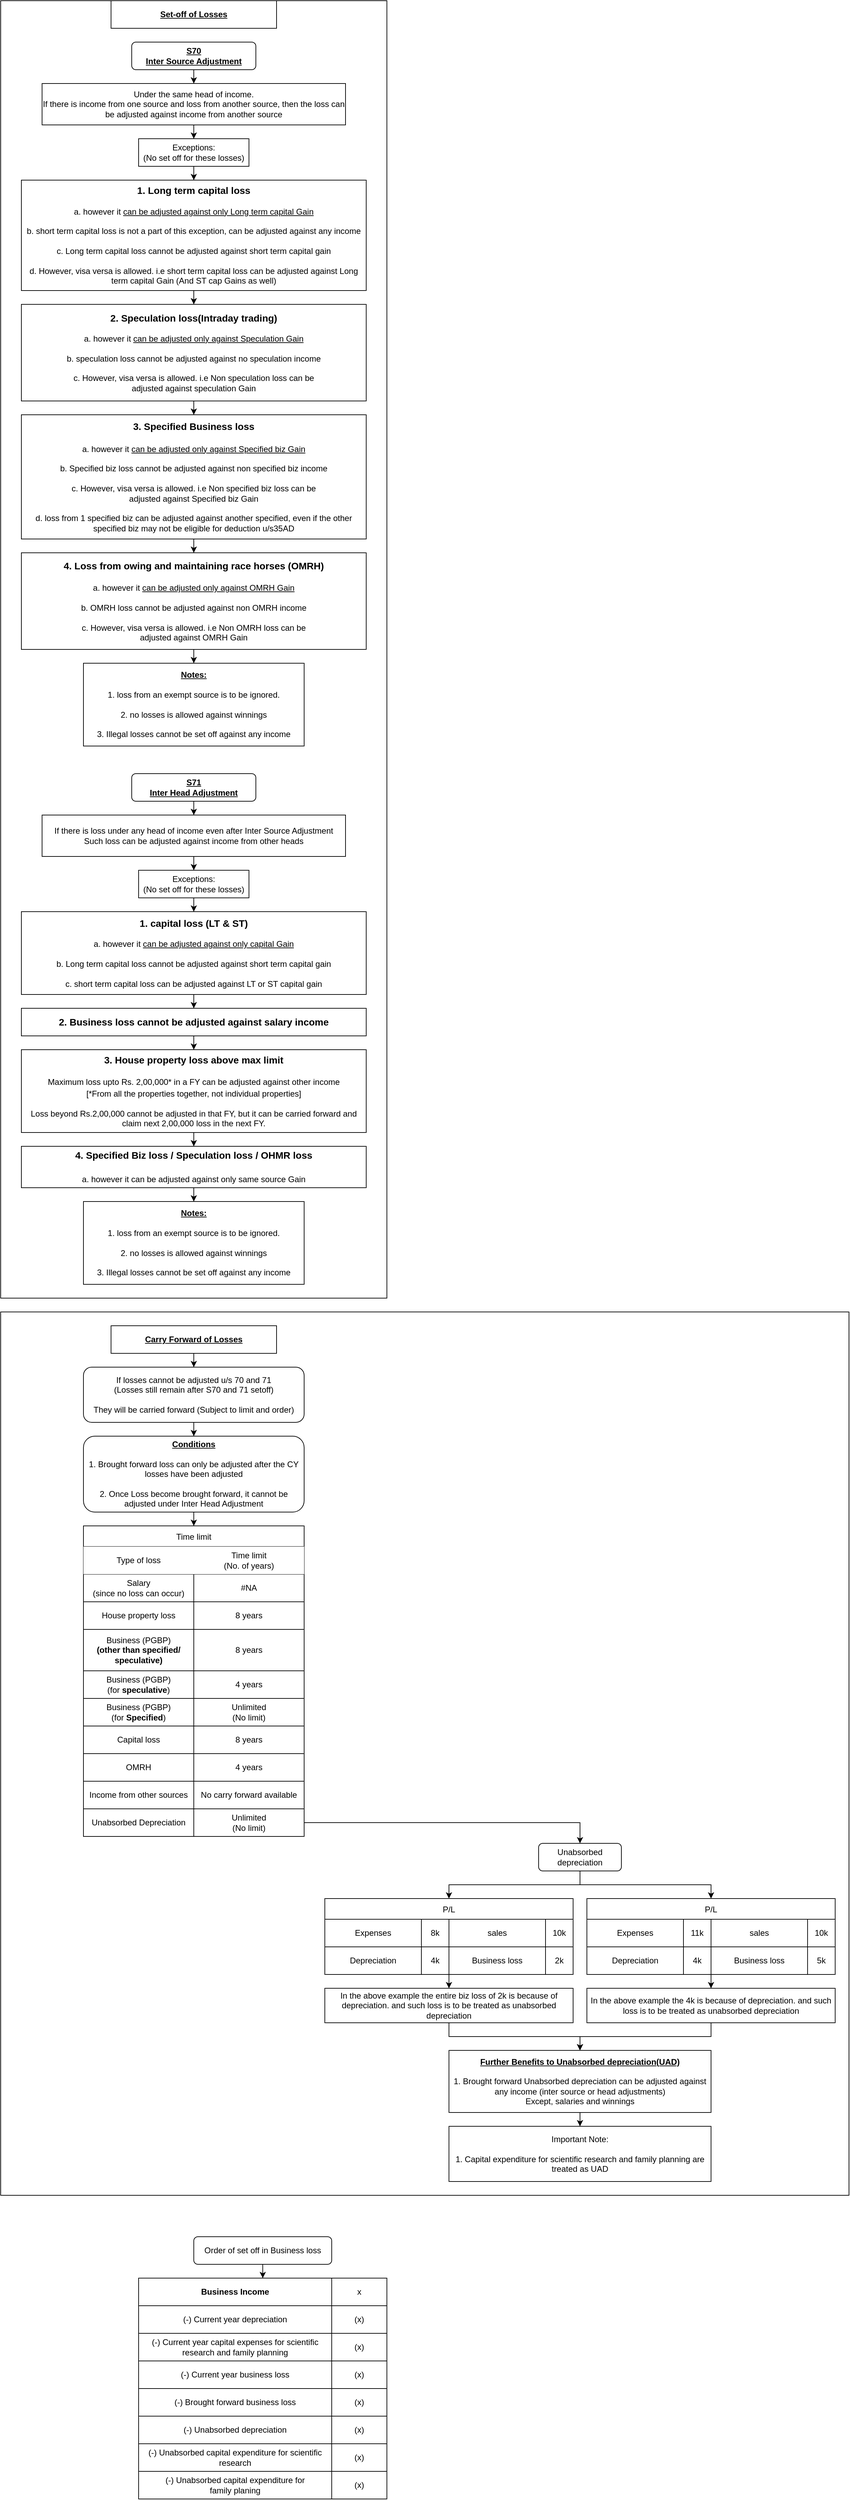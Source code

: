 <mxfile version="15.1.1" type="github">
  <diagram id="D8pp1TAPfAaHIgd1MpEE" name="Page-1">
    <mxGraphModel dx="2108" dy="1045" grid="1" gridSize="10" guides="1" tooltips="1" connect="1" arrows="1" fold="1" page="1" pageScale="1" pageWidth="850" pageHeight="1100" math="0" shadow="0">
      <root>
        <mxCell id="0" />
        <mxCell id="1" parent="0" />
        <mxCell id="We-hl39juAuCVzyDzWIm-69" value="" style="rounded=0;whiteSpace=wrap;html=1;fillColor=#FFFFFF;" vertex="1" parent="1">
          <mxGeometry x="160" y="1900" width="1230" height="1280" as="geometry" />
        </mxCell>
        <mxCell id="We-hl39juAuCVzyDzWIm-68" value="" style="rounded=0;whiteSpace=wrap;html=1;fillColor=#FFFFFF;" vertex="1" parent="1">
          <mxGeometry x="160" width="560" height="1880" as="geometry" />
        </mxCell>
        <mxCell id="TAzYBhNEJsp0tGCk1SkH-1" value="Set-off of Losses" style="rounded=0;whiteSpace=wrap;html=1;fontStyle=5" parent="1" vertex="1">
          <mxGeometry x="320" width="240" height="40" as="geometry" />
        </mxCell>
        <mxCell id="We-hl39juAuCVzyDzWIm-4" style="edgeStyle=orthogonalEdgeStyle;rounded=0;orthogonalLoop=1;jettySize=auto;html=1;" edge="1" parent="1" source="We-hl39juAuCVzyDzWIm-2" target="We-hl39juAuCVzyDzWIm-3">
          <mxGeometry relative="1" as="geometry" />
        </mxCell>
        <mxCell id="We-hl39juAuCVzyDzWIm-2" value="&lt;div&gt;S70 &lt;br&gt;&lt;/div&gt;&lt;div&gt;Inter Source Adjustment&lt;/div&gt;" style="rounded=1;whiteSpace=wrap;html=1;fontStyle=5" vertex="1" parent="1">
          <mxGeometry x="350" y="60" width="180" height="40" as="geometry" />
        </mxCell>
        <mxCell id="We-hl39juAuCVzyDzWIm-16" style="edgeStyle=orthogonalEdgeStyle;rounded=0;orthogonalLoop=1;jettySize=auto;html=1;" edge="1" parent="1" source="We-hl39juAuCVzyDzWIm-3" target="We-hl39juAuCVzyDzWIm-5">
          <mxGeometry relative="1" as="geometry" />
        </mxCell>
        <mxCell id="We-hl39juAuCVzyDzWIm-3" value="&lt;div&gt;Under the same head of income.&lt;/div&gt;&lt;div&gt;If there is income from one source and loss from another source, then the loss can be adjusted against income from another source&lt;br&gt;&lt;/div&gt;" style="rounded=0;whiteSpace=wrap;html=1;" vertex="1" parent="1">
          <mxGeometry x="220" y="120" width="440" height="60" as="geometry" />
        </mxCell>
        <mxCell id="We-hl39juAuCVzyDzWIm-7" style="edgeStyle=orthogonalEdgeStyle;rounded=0;orthogonalLoop=1;jettySize=auto;html=1;" edge="1" parent="1" source="We-hl39juAuCVzyDzWIm-5" target="We-hl39juAuCVzyDzWIm-6">
          <mxGeometry relative="1" as="geometry" />
        </mxCell>
        <mxCell id="We-hl39juAuCVzyDzWIm-5" value="&lt;div&gt;Exceptions:&lt;/div&gt;&lt;div&gt;(No set off for these losses)&lt;/div&gt;" style="rounded=0;whiteSpace=wrap;html=1;" vertex="1" parent="1">
          <mxGeometry x="360" y="200" width="160" height="40" as="geometry" />
        </mxCell>
        <mxCell id="We-hl39juAuCVzyDzWIm-9" style="edgeStyle=orthogonalEdgeStyle;rounded=0;orthogonalLoop=1;jettySize=auto;html=1;" edge="1" parent="1" source="We-hl39juAuCVzyDzWIm-6" target="We-hl39juAuCVzyDzWIm-8">
          <mxGeometry relative="1" as="geometry" />
        </mxCell>
        <mxCell id="We-hl39juAuCVzyDzWIm-6" value="&lt;div&gt;&lt;font style=&quot;font-size: 14px&quot;&gt;&lt;b&gt;1. Long term capital loss&lt;/b&gt;&lt;/font&gt;&lt;/div&gt;&lt;div&gt;&lt;br&gt;&lt;/div&gt;&lt;div&gt;a. however it &lt;u&gt;can be adjusted against only Long term capital Gain&lt;/u&gt;&lt;/div&gt;&lt;div&gt;&lt;br&gt;&lt;/div&gt;&lt;div&gt;b. short term capital loss is not a part of this exception, can be adjusted against any income&lt;/div&gt;&lt;div&gt;&lt;br&gt;&lt;/div&gt;&lt;div&gt;c. Long term capital loss cannot be adjusted against short term capital gain&lt;/div&gt;&lt;div&gt;&lt;br&gt;&lt;/div&gt;&lt;div&gt;d. However, visa versa is allowed. i.e short term capital loss can be adjusted against Long term capital Gain (And ST cap Gains as well)&lt;/div&gt;" style="rounded=0;whiteSpace=wrap;html=1;" vertex="1" parent="1">
          <mxGeometry x="190" y="260" width="500" height="160" as="geometry" />
        </mxCell>
        <mxCell id="We-hl39juAuCVzyDzWIm-11" style="edgeStyle=orthogonalEdgeStyle;rounded=0;orthogonalLoop=1;jettySize=auto;html=1;" edge="1" parent="1" source="We-hl39juAuCVzyDzWIm-8" target="We-hl39juAuCVzyDzWIm-10">
          <mxGeometry relative="1" as="geometry" />
        </mxCell>
        <mxCell id="We-hl39juAuCVzyDzWIm-8" value="&lt;div&gt;&lt;font style=&quot;font-size: 14px&quot;&gt;&lt;b&gt;2. Speculation loss(Intraday trading)&lt;br&gt;&lt;/b&gt;&lt;/font&gt;&lt;/div&gt;&lt;div&gt;&lt;br&gt;&lt;/div&gt;&lt;div&gt;a. however it &lt;u&gt;can be adjusted &lt;/u&gt;&lt;u&gt;&lt;u&gt;only &lt;/u&gt;against Speculation Gain&lt;/u&gt;&lt;/div&gt;&lt;div&gt;&lt;br&gt;&lt;/div&gt;&lt;div&gt;b. speculation loss cannot be adjusted against no speculation income&lt;/div&gt;&lt;div&gt;&lt;br&gt;&lt;/div&gt;&lt;div&gt;c. However, visa versa is allowed. i.e Non speculation loss can be &lt;br/&gt;adjusted against speculation Gain&lt;br&gt;&lt;/div&gt;" style="rounded=0;whiteSpace=wrap;html=1;" vertex="1" parent="1">
          <mxGeometry x="190" y="440" width="500" height="140" as="geometry" />
        </mxCell>
        <mxCell id="We-hl39juAuCVzyDzWIm-13" style="edgeStyle=orthogonalEdgeStyle;rounded=0;orthogonalLoop=1;jettySize=auto;html=1;entryX=0.5;entryY=0;entryDx=0;entryDy=0;" edge="1" parent="1" source="We-hl39juAuCVzyDzWIm-10" target="We-hl39juAuCVzyDzWIm-12">
          <mxGeometry relative="1" as="geometry" />
        </mxCell>
        <mxCell id="We-hl39juAuCVzyDzWIm-10" value="&lt;div&gt;&lt;font style=&quot;font-size: 14px&quot;&gt;&lt;b&gt;&lt;font style=&quot;font-size: 14px&quot;&gt;3. Specified Business loss&lt;/font&gt;&lt;br&gt;&lt;/b&gt;&lt;/font&gt;&lt;/div&gt;&lt;div&gt;&lt;font style=&quot;font-size: 14px&quot;&gt;&lt;b&gt;&lt;br&gt;&lt;/b&gt;&lt;/font&gt;&lt;/div&gt;&lt;div&gt;a. however it &lt;u&gt;can be adjusted &lt;/u&gt;&lt;u&gt;&lt;u&gt;only &lt;/u&gt;against Specified biz Gain&lt;/u&gt;&lt;/div&gt;&lt;div&gt;&lt;br&gt;&lt;/div&gt;&lt;div&gt;b. Specified biz loss cannot be adjusted against non specified biz income&lt;/div&gt;&lt;div&gt;&lt;br&gt;&lt;/div&gt;&lt;div&gt;c. However, visa versa is allowed. i.e Non specified biz loss can be &lt;br&gt;adjusted against Specified biz Gain&lt;/div&gt;&lt;div&gt;&lt;br&gt;&lt;/div&gt;&lt;div&gt;d. loss from 1 specified biz can be adjusted against another specified, even if the other specified biz may not be eligible for deduction u/s35AD&lt;br&gt;&lt;/div&gt;" style="rounded=0;whiteSpace=wrap;html=1;" vertex="1" parent="1">
          <mxGeometry x="190" y="600" width="500" height="180" as="geometry" />
        </mxCell>
        <mxCell id="We-hl39juAuCVzyDzWIm-15" style="edgeStyle=orthogonalEdgeStyle;rounded=0;orthogonalLoop=1;jettySize=auto;html=1;" edge="1" parent="1" source="We-hl39juAuCVzyDzWIm-12" target="We-hl39juAuCVzyDzWIm-14">
          <mxGeometry relative="1" as="geometry" />
        </mxCell>
        <mxCell id="We-hl39juAuCVzyDzWIm-12" value="&lt;div&gt;&lt;font style=&quot;font-size: 14px&quot;&gt;&lt;b&gt;4. Loss from owing and maintaining race horses (OMRH)&lt;/b&gt;&lt;/font&gt;&lt;/div&gt;&lt;div&gt;&lt;font style=&quot;font-size: 14px&quot;&gt;&lt;b&gt;&lt;br&gt;&lt;/b&gt;&lt;/font&gt;&lt;/div&gt;&lt;div&gt;a. however it &lt;u&gt;can be adjusted &lt;/u&gt;&lt;u&gt;&lt;u&gt;only &lt;/u&gt;against OMRH Gain&lt;/u&gt;&lt;/div&gt;&lt;div&gt;&lt;br&gt;&lt;/div&gt;&lt;div&gt;b. OMRH loss cannot be adjusted against non OMRH income&lt;/div&gt;&lt;div&gt;&lt;br&gt;&lt;/div&gt;&lt;div&gt;c. However, visa versa is allowed. i.e Non OMRH loss can be &lt;br&gt;adjusted against OMRH Gain&lt;br&gt;&lt;/div&gt;" style="rounded=0;whiteSpace=wrap;html=1;" vertex="1" parent="1">
          <mxGeometry x="190" y="800" width="500" height="140" as="geometry" />
        </mxCell>
        <mxCell id="We-hl39juAuCVzyDzWIm-14" value="&lt;div&gt;&lt;u&gt;&lt;b&gt;Notes:&lt;/b&gt;&lt;/u&gt;&lt;/div&gt;&lt;div&gt;&lt;br&gt;&lt;/div&gt;&lt;div&gt;1. loss from an exempt source is to be ignored.&lt;/div&gt;&lt;div&gt;&lt;br&gt;&lt;/div&gt;&lt;div&gt;2. no losses is allowed against winnings&lt;br&gt;&lt;/div&gt;&lt;div&gt;&lt;br&gt;&lt;/div&gt;&lt;div&gt;3. Illegal losses cannot be set off against any income&lt;br&gt;&lt;/div&gt;" style="rounded=0;whiteSpace=wrap;html=1;" vertex="1" parent="1">
          <mxGeometry x="280" y="960" width="320" height="120" as="geometry" />
        </mxCell>
        <mxCell id="We-hl39juAuCVzyDzWIm-21" style="edgeStyle=orthogonalEdgeStyle;rounded=0;orthogonalLoop=1;jettySize=auto;html=1;" edge="1" parent="1" source="We-hl39juAuCVzyDzWIm-17" target="We-hl39juAuCVzyDzWIm-18">
          <mxGeometry relative="1" as="geometry" />
        </mxCell>
        <mxCell id="We-hl39juAuCVzyDzWIm-17" value="&lt;div&gt;S71&lt;br&gt;&lt;/div&gt;&lt;div&gt;Inter Head Adjustment&lt;/div&gt;" style="rounded=1;whiteSpace=wrap;html=1;fontStyle=5" vertex="1" parent="1">
          <mxGeometry x="350" y="1120" width="180" height="40" as="geometry" />
        </mxCell>
        <mxCell id="We-hl39juAuCVzyDzWIm-20" style="edgeStyle=orthogonalEdgeStyle;rounded=0;orthogonalLoop=1;jettySize=auto;html=1;" edge="1" parent="1" source="We-hl39juAuCVzyDzWIm-18" target="We-hl39juAuCVzyDzWIm-19">
          <mxGeometry relative="1" as="geometry" />
        </mxCell>
        <mxCell id="We-hl39juAuCVzyDzWIm-18" value="&lt;div&gt;If there is loss under any head of income even after Inter Source Adjustment&lt;/div&gt;&lt;div&gt;Such loss can be adjusted against income from other heads&lt;span style=&quot;white-space: pre&quot;&gt;&lt;br&gt;&lt;/span&gt;&lt;/div&gt;" style="rounded=0;whiteSpace=wrap;html=1;" vertex="1" parent="1">
          <mxGeometry x="220" y="1180" width="440" height="60" as="geometry" />
        </mxCell>
        <mxCell id="We-hl39juAuCVzyDzWIm-29" style="edgeStyle=orthogonalEdgeStyle;rounded=0;orthogonalLoop=1;jettySize=auto;html=1;" edge="1" parent="1" source="We-hl39juAuCVzyDzWIm-19" target="We-hl39juAuCVzyDzWIm-22">
          <mxGeometry relative="1" as="geometry" />
        </mxCell>
        <mxCell id="We-hl39juAuCVzyDzWIm-19" value="&lt;div&gt;Exceptions:&lt;/div&gt;&lt;div&gt;(No set off for these losses)&lt;/div&gt;" style="rounded=0;whiteSpace=wrap;html=1;" vertex="1" parent="1">
          <mxGeometry x="360" y="1260" width="160" height="40" as="geometry" />
        </mxCell>
        <mxCell id="We-hl39juAuCVzyDzWIm-24" style="edgeStyle=orthogonalEdgeStyle;rounded=0;orthogonalLoop=1;jettySize=auto;html=1;entryX=0.5;entryY=0;entryDx=0;entryDy=0;" edge="1" parent="1" source="We-hl39juAuCVzyDzWIm-22" target="We-hl39juAuCVzyDzWIm-23">
          <mxGeometry relative="1" as="geometry" />
        </mxCell>
        <mxCell id="We-hl39juAuCVzyDzWIm-22" value="&lt;div&gt;&lt;font style=&quot;font-size: 14px&quot;&gt;&lt;b&gt;1. capital loss (LT &amp;amp; ST)&lt;br&gt;&lt;/b&gt;&lt;/font&gt;&lt;/div&gt;&lt;div&gt;&lt;br&gt;&lt;/div&gt;&lt;div&gt;a. however it &lt;u&gt;can be adjusted against only capital Gain&lt;/u&gt;&lt;/div&gt;&lt;div&gt;&lt;br&gt;&lt;/div&gt;&lt;div&gt;b. Long term capital loss cannot be adjusted against short term capital gain&lt;br&gt;&lt;/div&gt;&lt;div&gt;&lt;br&gt;&lt;/div&gt;&lt;div&gt;c. short term capital loss can be adjusted against LT or ST capital gain&lt;br&gt;&lt;/div&gt;" style="rounded=0;whiteSpace=wrap;html=1;" vertex="1" parent="1">
          <mxGeometry x="190" y="1320" width="500" height="120" as="geometry" />
        </mxCell>
        <mxCell id="We-hl39juAuCVzyDzWIm-26" style="edgeStyle=orthogonalEdgeStyle;rounded=0;orthogonalLoop=1;jettySize=auto;html=1;" edge="1" parent="1" source="We-hl39juAuCVzyDzWIm-23" target="We-hl39juAuCVzyDzWIm-25">
          <mxGeometry relative="1" as="geometry" />
        </mxCell>
        <mxCell id="We-hl39juAuCVzyDzWIm-23" value="&lt;div&gt;&lt;font style=&quot;font-size: 14px&quot;&gt;&lt;b&gt;2. Business loss cannot be adjusted against salary income&lt;/b&gt;&lt;/font&gt;&lt;br&gt;&lt;/div&gt;" style="rounded=0;whiteSpace=wrap;html=1;" vertex="1" parent="1">
          <mxGeometry x="190" y="1460" width="500" height="40" as="geometry" />
        </mxCell>
        <mxCell id="We-hl39juAuCVzyDzWIm-28" style="edgeStyle=orthogonalEdgeStyle;rounded=0;orthogonalLoop=1;jettySize=auto;html=1;" edge="1" parent="1" source="We-hl39juAuCVzyDzWIm-25" target="We-hl39juAuCVzyDzWIm-27">
          <mxGeometry relative="1" as="geometry" />
        </mxCell>
        <mxCell id="We-hl39juAuCVzyDzWIm-25" value="&lt;div&gt;&lt;font style=&quot;font-size: 14px&quot;&gt;&lt;b&gt;3. House property loss above max limit&lt;/b&gt;&lt;/font&gt;&lt;/div&gt;&lt;div&gt;&lt;font style=&quot;font-size: 14px&quot;&gt;&lt;font style=&quot;font-size: 12px&quot;&gt;&lt;br&gt;&lt;/font&gt;&lt;/font&gt;&lt;/div&gt;&lt;div&gt;&lt;font style=&quot;font-size: 12px&quot;&gt;Maximum loss upto Rs. 2,00,000* in a FY can be adjusted against other income&lt;/font&gt;&lt;/div&gt;&lt;div&gt;&lt;font style=&quot;font-size: 14px&quot;&gt;&lt;font style=&quot;font-size: 12px&quot;&gt;[*From all the properties together, not individual properties]&lt;/font&gt;&lt;/font&gt;&lt;/div&gt;&lt;div&gt;&lt;br&gt;&lt;/div&gt;&lt;div&gt;Loss beyond Rs.2,00,000 cannot be adjusted in that FY, but it can be carried forward and claim next 2,00,000 loss in the next FY.&lt;br&gt;&lt;font style=&quot;font-size: 14px&quot;&gt;&lt;b&gt;&lt;/b&gt;&lt;/font&gt;&lt;/div&gt;" style="rounded=0;whiteSpace=wrap;html=1;" vertex="1" parent="1">
          <mxGeometry x="190" y="1520" width="500" height="120" as="geometry" />
        </mxCell>
        <mxCell id="We-hl39juAuCVzyDzWIm-31" style="edgeStyle=orthogonalEdgeStyle;rounded=0;orthogonalLoop=1;jettySize=auto;html=1;" edge="1" parent="1" source="We-hl39juAuCVzyDzWIm-27" target="We-hl39juAuCVzyDzWIm-30">
          <mxGeometry relative="1" as="geometry" />
        </mxCell>
        <mxCell id="We-hl39juAuCVzyDzWIm-27" value="&lt;div&gt;&lt;font style=&quot;font-size: 14px&quot;&gt;&lt;b&gt;4. Specified Biz loss / Speculation loss / OHMR loss&lt;br&gt;&lt;/b&gt;&lt;/font&gt;&lt;/div&gt;&lt;div&gt;&lt;font style=&quot;font-size: 14px&quot;&gt;&lt;font style=&quot;font-size: 12px&quot;&gt;&lt;br&gt;&lt;/font&gt;&lt;/font&gt;&lt;/div&gt;&lt;div&gt;&lt;font style=&quot;font-size: 14px&quot;&gt;&lt;font style=&quot;font-size: 12px&quot;&gt;a. however it can be adjusted against only same source Gain&lt;br&gt;&lt;/font&gt;&lt;/font&gt;&lt;/div&gt;" style="rounded=0;whiteSpace=wrap;html=1;" vertex="1" parent="1">
          <mxGeometry x="190" y="1660" width="500" height="60" as="geometry" />
        </mxCell>
        <mxCell id="We-hl39juAuCVzyDzWIm-30" value="&lt;div&gt;&lt;u&gt;&lt;b&gt;Notes:&lt;/b&gt;&lt;/u&gt;&lt;/div&gt;&lt;div&gt;&lt;br&gt;&lt;/div&gt;&lt;div&gt;1. loss from an exempt source is to be ignored.&lt;/div&gt;&lt;div&gt;&lt;br&gt;&lt;/div&gt;&lt;div&gt;2. no losses is allowed against winnings&lt;br&gt;&lt;/div&gt;&lt;div&gt;&lt;br&gt;&lt;/div&gt;&lt;div&gt;3. Illegal losses cannot be set off against any income&lt;br&gt;&lt;/div&gt;" style="rounded=0;whiteSpace=wrap;html=1;" vertex="1" parent="1">
          <mxGeometry x="280" y="1740" width="320" height="120" as="geometry" />
        </mxCell>
        <mxCell id="We-hl39juAuCVzyDzWIm-35" style="edgeStyle=orthogonalEdgeStyle;rounded=0;orthogonalLoop=1;jettySize=auto;html=1;" edge="1" parent="1" source="We-hl39juAuCVzyDzWIm-32" target="We-hl39juAuCVzyDzWIm-34">
          <mxGeometry relative="1" as="geometry" />
        </mxCell>
        <mxCell id="We-hl39juAuCVzyDzWIm-32" value="Carry Forward of Losses" style="rounded=0;whiteSpace=wrap;html=1;fontStyle=5" vertex="1" parent="1">
          <mxGeometry x="320" y="1920" width="240" height="40" as="geometry" />
        </mxCell>
        <mxCell id="We-hl39juAuCVzyDzWIm-37" style="edgeStyle=orthogonalEdgeStyle;rounded=0;orthogonalLoop=1;jettySize=auto;html=1;" edge="1" parent="1" source="We-hl39juAuCVzyDzWIm-34" target="We-hl39juAuCVzyDzWIm-36">
          <mxGeometry relative="1" as="geometry" />
        </mxCell>
        <mxCell id="We-hl39juAuCVzyDzWIm-34" value="&lt;div&gt;If losses cannot be adjusted u/s 70 and 71&lt;/div&gt;&lt;div&gt;(Losses still remain after S70 and 71 setoff)&lt;br&gt;&lt;/div&gt;&lt;div&gt;&lt;br&gt;&lt;/div&gt;&lt;div&gt;They will be carried forward (Subject to limit and order)&lt;br&gt;&lt;/div&gt;" style="rounded=1;whiteSpace=wrap;html=1;" vertex="1" parent="1">
          <mxGeometry x="280" y="1980" width="320" height="80" as="geometry" />
        </mxCell>
        <mxCell id="We-hl39juAuCVzyDzWIm-67" style="edgeStyle=orthogonalEdgeStyle;rounded=0;orthogonalLoop=1;jettySize=auto;html=1;" edge="1" parent="1" source="We-hl39juAuCVzyDzWIm-36" target="We-hl39juAuCVzyDzWIm-39">
          <mxGeometry relative="1" as="geometry" />
        </mxCell>
        <mxCell id="We-hl39juAuCVzyDzWIm-36" value="&lt;div&gt;&lt;u&gt;&lt;b&gt;Conditions&lt;/b&gt;&lt;/u&gt;&lt;/div&gt;&lt;div&gt;&lt;br&gt;&lt;/div&gt;&lt;div&gt;1. Brought forward loss can only be adjusted after the CY losses have been adjusted&lt;/div&gt;&lt;div&gt;&lt;br&gt;&lt;/div&gt;&lt;div&gt;2. Once Loss become brought forward, it cannot be adjusted under Inter Head Adjustment&lt;br&gt;&lt;/div&gt;" style="rounded=1;whiteSpace=wrap;html=1;" vertex="1" parent="1">
          <mxGeometry x="280" y="2080" width="320" height="110" as="geometry" />
        </mxCell>
        <mxCell id="We-hl39juAuCVzyDzWIm-39" value="Time limit" style="shape=table;startSize=30;container=1;collapsible=0;childLayout=tableLayout;" vertex="1" parent="1">
          <mxGeometry x="280" y="2210" width="320" height="450" as="geometry" />
        </mxCell>
        <mxCell id="We-hl39juAuCVzyDzWIm-40" value="" style="shape=partialRectangle;collapsible=0;dropTarget=0;pointerEvents=0;fillColor=none;top=0;left=0;bottom=0;right=0;points=[[0,0.5],[1,0.5]];portConstraint=eastwest;" vertex="1" parent="We-hl39juAuCVzyDzWIm-39">
          <mxGeometry y="30" width="320" height="40" as="geometry" />
        </mxCell>
        <mxCell id="We-hl39juAuCVzyDzWIm-41" value="Type of loss" style="shape=partialRectangle;html=1;whiteSpace=wrap;connectable=0;overflow=hidden;fillColor=#FFFFFF;top=0;left=0;bottom=0;right=0;pointerEvents=1;" vertex="1" parent="We-hl39juAuCVzyDzWIm-40">
          <mxGeometry width="160" height="40" as="geometry" />
        </mxCell>
        <mxCell id="We-hl39juAuCVzyDzWIm-42" value="&lt;div&gt;Time limit&lt;/div&gt;(No. of years)" style="shape=partialRectangle;html=1;whiteSpace=wrap;connectable=0;overflow=hidden;fillColor=#FFFFFF;top=0;left=0;bottom=0;right=0;pointerEvents=1;" vertex="1" parent="We-hl39juAuCVzyDzWIm-40">
          <mxGeometry x="160" width="160" height="40" as="geometry" />
        </mxCell>
        <mxCell id="We-hl39juAuCVzyDzWIm-43" value="" style="shape=partialRectangle;collapsible=0;dropTarget=0;pointerEvents=0;fillColor=none;top=0;left=0;bottom=0;right=0;points=[[0,0.5],[1,0.5]];portConstraint=eastwest;" vertex="1" parent="We-hl39juAuCVzyDzWIm-39">
          <mxGeometry y="70" width="320" height="40" as="geometry" />
        </mxCell>
        <mxCell id="We-hl39juAuCVzyDzWIm-44" value="&lt;div&gt;Salary&lt;/div&gt;(since no loss can occur)" style="shape=partialRectangle;html=1;whiteSpace=wrap;connectable=0;overflow=hidden;fillColor=none;top=0;left=0;bottom=0;right=0;pointerEvents=1;" vertex="1" parent="We-hl39juAuCVzyDzWIm-43">
          <mxGeometry width="160" height="40" as="geometry" />
        </mxCell>
        <mxCell id="We-hl39juAuCVzyDzWIm-45" value="#NA" style="shape=partialRectangle;html=1;whiteSpace=wrap;connectable=0;overflow=hidden;fillColor=none;top=0;left=0;bottom=0;right=0;pointerEvents=1;" vertex="1" parent="We-hl39juAuCVzyDzWIm-43">
          <mxGeometry x="160" width="160" height="40" as="geometry" />
        </mxCell>
        <mxCell id="We-hl39juAuCVzyDzWIm-46" value="" style="shape=partialRectangle;collapsible=0;dropTarget=0;pointerEvents=0;fillColor=none;top=0;left=0;bottom=0;right=0;points=[[0,0.5],[1,0.5]];portConstraint=eastwest;" vertex="1" parent="We-hl39juAuCVzyDzWIm-39">
          <mxGeometry y="110" width="320" height="40" as="geometry" />
        </mxCell>
        <mxCell id="We-hl39juAuCVzyDzWIm-47" value="House property loss" style="shape=partialRectangle;html=1;whiteSpace=wrap;connectable=0;overflow=hidden;fillColor=none;top=0;left=0;bottom=0;right=0;pointerEvents=1;" vertex="1" parent="We-hl39juAuCVzyDzWIm-46">
          <mxGeometry width="160" height="40" as="geometry" />
        </mxCell>
        <mxCell id="We-hl39juAuCVzyDzWIm-48" value="8 years" style="shape=partialRectangle;html=1;whiteSpace=wrap;connectable=0;overflow=hidden;fillColor=none;top=0;left=0;bottom=0;right=0;pointerEvents=1;" vertex="1" parent="We-hl39juAuCVzyDzWIm-46">
          <mxGeometry x="160" width="160" height="40" as="geometry" />
        </mxCell>
        <mxCell id="We-hl39juAuCVzyDzWIm-55" style="shape=partialRectangle;collapsible=0;dropTarget=0;pointerEvents=0;fillColor=none;top=0;left=0;bottom=0;right=0;points=[[0,0.5],[1,0.5]];portConstraint=eastwest;" vertex="1" parent="We-hl39juAuCVzyDzWIm-39">
          <mxGeometry y="150" width="320" height="60" as="geometry" />
        </mxCell>
        <mxCell id="We-hl39juAuCVzyDzWIm-56" value="&lt;div&gt;Business (PGBP)&lt;/div&gt;&lt;b&gt;(other than specified/ speculative)&lt;/b&gt;" style="shape=partialRectangle;html=1;whiteSpace=wrap;connectable=0;overflow=hidden;fillColor=none;top=0;left=0;bottom=0;right=0;pointerEvents=1;" vertex="1" parent="We-hl39juAuCVzyDzWIm-55">
          <mxGeometry width="160" height="60" as="geometry" />
        </mxCell>
        <mxCell id="We-hl39juAuCVzyDzWIm-57" value="8 years" style="shape=partialRectangle;html=1;whiteSpace=wrap;connectable=0;overflow=hidden;fillColor=none;top=0;left=0;bottom=0;right=0;pointerEvents=1;" vertex="1" parent="We-hl39juAuCVzyDzWIm-55">
          <mxGeometry x="160" width="160" height="60" as="geometry" />
        </mxCell>
        <mxCell id="We-hl39juAuCVzyDzWIm-52" style="shape=partialRectangle;collapsible=0;dropTarget=0;pointerEvents=0;fillColor=none;top=0;left=0;bottom=0;right=0;points=[[0,0.5],[1,0.5]];portConstraint=eastwest;" vertex="1" parent="We-hl39juAuCVzyDzWIm-39">
          <mxGeometry y="210" width="320" height="40" as="geometry" />
        </mxCell>
        <mxCell id="We-hl39juAuCVzyDzWIm-53" value="&lt;div&gt;Business (PGBP)&lt;/div&gt;(for &lt;b&gt;speculative&lt;/b&gt;)" style="shape=partialRectangle;html=1;whiteSpace=wrap;connectable=0;overflow=hidden;fillColor=none;top=0;left=0;bottom=0;right=0;pointerEvents=1;" vertex="1" parent="We-hl39juAuCVzyDzWIm-52">
          <mxGeometry width="160" height="40" as="geometry" />
        </mxCell>
        <mxCell id="We-hl39juAuCVzyDzWIm-54" value="4 years" style="shape=partialRectangle;html=1;whiteSpace=wrap;connectable=0;overflow=hidden;fillColor=none;top=0;left=0;bottom=0;right=0;pointerEvents=1;" vertex="1" parent="We-hl39juAuCVzyDzWIm-52">
          <mxGeometry x="160" width="160" height="40" as="geometry" />
        </mxCell>
        <mxCell id="We-hl39juAuCVzyDzWIm-49" style="shape=partialRectangle;collapsible=0;dropTarget=0;pointerEvents=0;fillColor=none;top=0;left=0;bottom=0;right=0;points=[[0,0.5],[1,0.5]];portConstraint=eastwest;" vertex="1" parent="We-hl39juAuCVzyDzWIm-39">
          <mxGeometry y="250" width="320" height="40" as="geometry" />
        </mxCell>
        <mxCell id="We-hl39juAuCVzyDzWIm-50" value="&lt;div&gt;Business (PGBP)&lt;/div&gt;(for &lt;b&gt;Specified&lt;/b&gt;)" style="shape=partialRectangle;html=1;whiteSpace=wrap;connectable=0;overflow=hidden;fillColor=none;top=0;left=0;bottom=0;right=0;pointerEvents=1;" vertex="1" parent="We-hl39juAuCVzyDzWIm-49">
          <mxGeometry width="160" height="40" as="geometry" />
        </mxCell>
        <mxCell id="We-hl39juAuCVzyDzWIm-51" value="&lt;div&gt;Unlimited&lt;/div&gt;&lt;div&gt;(No limit)&lt;br&gt;&lt;/div&gt;" style="shape=partialRectangle;html=1;whiteSpace=wrap;connectable=0;overflow=hidden;fillColor=none;top=0;left=0;bottom=0;right=0;pointerEvents=1;" vertex="1" parent="We-hl39juAuCVzyDzWIm-49">
          <mxGeometry x="160" width="160" height="40" as="geometry" />
        </mxCell>
        <mxCell id="We-hl39juAuCVzyDzWIm-61" style="shape=partialRectangle;collapsible=0;dropTarget=0;pointerEvents=0;fillColor=none;top=0;left=0;bottom=0;right=0;points=[[0,0.5],[1,0.5]];portConstraint=eastwest;" vertex="1" parent="We-hl39juAuCVzyDzWIm-39">
          <mxGeometry y="290" width="320" height="40" as="geometry" />
        </mxCell>
        <mxCell id="We-hl39juAuCVzyDzWIm-62" value="Capital loss" style="shape=partialRectangle;html=1;whiteSpace=wrap;connectable=0;overflow=hidden;fillColor=none;top=0;left=0;bottom=0;right=0;pointerEvents=1;" vertex="1" parent="We-hl39juAuCVzyDzWIm-61">
          <mxGeometry width="160" height="40" as="geometry" />
        </mxCell>
        <mxCell id="We-hl39juAuCVzyDzWIm-63" value="8 years" style="shape=partialRectangle;html=1;whiteSpace=wrap;connectable=0;overflow=hidden;fillColor=none;top=0;left=0;bottom=0;right=0;pointerEvents=1;" vertex="1" parent="We-hl39juAuCVzyDzWIm-61">
          <mxGeometry x="160" width="160" height="40" as="geometry" />
        </mxCell>
        <mxCell id="We-hl39juAuCVzyDzWIm-58" style="shape=partialRectangle;collapsible=0;dropTarget=0;pointerEvents=0;fillColor=none;top=0;left=0;bottom=0;right=0;points=[[0,0.5],[1,0.5]];portConstraint=eastwest;" vertex="1" parent="We-hl39juAuCVzyDzWIm-39">
          <mxGeometry y="330" width="320" height="40" as="geometry" />
        </mxCell>
        <mxCell id="We-hl39juAuCVzyDzWIm-59" value="OMRH" style="shape=partialRectangle;html=1;whiteSpace=wrap;connectable=0;overflow=hidden;fillColor=none;top=0;left=0;bottom=0;right=0;pointerEvents=1;" vertex="1" parent="We-hl39juAuCVzyDzWIm-58">
          <mxGeometry width="160" height="40" as="geometry" />
        </mxCell>
        <mxCell id="We-hl39juAuCVzyDzWIm-60" value="4 years" style="shape=partialRectangle;html=1;whiteSpace=wrap;connectable=0;overflow=hidden;fillColor=none;top=0;left=0;bottom=0;right=0;pointerEvents=1;" vertex="1" parent="We-hl39juAuCVzyDzWIm-58">
          <mxGeometry x="160" width="160" height="40" as="geometry" />
        </mxCell>
        <mxCell id="We-hl39juAuCVzyDzWIm-64" style="shape=partialRectangle;collapsible=0;dropTarget=0;pointerEvents=0;fillColor=none;top=0;left=0;bottom=0;right=0;points=[[0,0.5],[1,0.5]];portConstraint=eastwest;" vertex="1" parent="We-hl39juAuCVzyDzWIm-39">
          <mxGeometry y="370" width="320" height="40" as="geometry" />
        </mxCell>
        <mxCell id="We-hl39juAuCVzyDzWIm-65" value="Income from other sources" style="shape=partialRectangle;html=1;whiteSpace=wrap;connectable=0;overflow=hidden;fillColor=none;top=0;left=0;bottom=0;right=0;pointerEvents=1;" vertex="1" parent="We-hl39juAuCVzyDzWIm-64">
          <mxGeometry width="160" height="40" as="geometry" />
        </mxCell>
        <mxCell id="We-hl39juAuCVzyDzWIm-66" value="No carry forward available" style="shape=partialRectangle;html=1;whiteSpace=wrap;connectable=0;overflow=hidden;fillColor=none;top=0;left=0;bottom=0;right=0;pointerEvents=1;" vertex="1" parent="We-hl39juAuCVzyDzWIm-64">
          <mxGeometry x="160" width="160" height="40" as="geometry" />
        </mxCell>
        <mxCell id="We-hl39juAuCVzyDzWIm-110" style="shape=partialRectangle;collapsible=0;dropTarget=0;pointerEvents=0;fillColor=none;top=0;left=0;bottom=0;right=0;points=[[0,0.5],[1,0.5]];portConstraint=eastwest;" vertex="1" parent="We-hl39juAuCVzyDzWIm-39">
          <mxGeometry y="410" width="320" height="40" as="geometry" />
        </mxCell>
        <mxCell id="We-hl39juAuCVzyDzWIm-111" value="Unabsorbed Depreciation" style="shape=partialRectangle;html=1;whiteSpace=wrap;connectable=0;overflow=hidden;fillColor=none;top=0;left=0;bottom=0;right=0;pointerEvents=1;" vertex="1" parent="We-hl39juAuCVzyDzWIm-110">
          <mxGeometry width="160" height="40" as="geometry" />
        </mxCell>
        <mxCell id="We-hl39juAuCVzyDzWIm-112" value="&lt;div&gt;Unlimited&lt;/div&gt;&lt;div&gt;(No limit)&lt;br&gt;&lt;/div&gt;" style="shape=partialRectangle;html=1;whiteSpace=wrap;connectable=0;overflow=hidden;fillColor=none;top=0;left=0;bottom=0;right=0;pointerEvents=1;" vertex="1" parent="We-hl39juAuCVzyDzWIm-110">
          <mxGeometry x="160" width="160" height="40" as="geometry" />
        </mxCell>
        <mxCell id="We-hl39juAuCVzyDzWIm-93" style="edgeStyle=orthogonalEdgeStyle;rounded=0;orthogonalLoop=1;jettySize=auto;html=1;" edge="1" parent="1" source="We-hl39juAuCVzyDzWIm-70" target="We-hl39juAuCVzyDzWIm-82">
          <mxGeometry relative="1" as="geometry" />
        </mxCell>
        <mxCell id="We-hl39juAuCVzyDzWIm-109" style="edgeStyle=orthogonalEdgeStyle;rounded=0;orthogonalLoop=1;jettySize=auto;html=1;" edge="1" parent="1" source="We-hl39juAuCVzyDzWIm-70" target="We-hl39juAuCVzyDzWIm-96">
          <mxGeometry relative="1" as="geometry" />
        </mxCell>
        <mxCell id="We-hl39juAuCVzyDzWIm-70" value="Unabsorbed depreciation" style="rounded=1;whiteSpace=wrap;html=1;fillColor=#FFFFFF;" vertex="1" parent="1">
          <mxGeometry x="940" y="2670" width="120" height="40" as="geometry" />
        </mxCell>
        <mxCell id="We-hl39juAuCVzyDzWIm-95" style="edgeStyle=orthogonalEdgeStyle;rounded=0;orthogonalLoop=1;jettySize=auto;html=1;entryX=0.5;entryY=0;entryDx=0;entryDy=0;" edge="1" parent="1" source="We-hl39juAuCVzyDzWIm-82" target="We-hl39juAuCVzyDzWIm-94">
          <mxGeometry relative="1" as="geometry" />
        </mxCell>
        <mxCell id="We-hl39juAuCVzyDzWIm-82" value="P/L" style="shape=table;startSize=30;container=1;collapsible=0;childLayout=tableLayout;" vertex="1" parent="1">
          <mxGeometry x="630" y="2750" width="360" height="110" as="geometry" />
        </mxCell>
        <mxCell id="We-hl39juAuCVzyDzWIm-83" value="" style="shape=partialRectangle;collapsible=0;dropTarget=0;pointerEvents=0;fillColor=none;top=0;left=0;bottom=0;right=0;points=[[0,0.5],[1,0.5]];portConstraint=eastwest;" vertex="1" parent="We-hl39juAuCVzyDzWIm-82">
          <mxGeometry y="30" width="360" height="40" as="geometry" />
        </mxCell>
        <mxCell id="We-hl39juAuCVzyDzWIm-84" value="Expenses" style="shape=partialRectangle;html=1;whiteSpace=wrap;connectable=0;overflow=hidden;fillColor=none;top=0;left=0;bottom=0;right=0;pointerEvents=1;" vertex="1" parent="We-hl39juAuCVzyDzWIm-83">
          <mxGeometry width="140" height="40" as="geometry" />
        </mxCell>
        <mxCell id="We-hl39juAuCVzyDzWIm-85" value="8k" style="shape=partialRectangle;html=1;whiteSpace=wrap;connectable=0;overflow=hidden;fillColor=none;top=0;left=0;bottom=0;right=0;pointerEvents=1;" vertex="1" parent="We-hl39juAuCVzyDzWIm-83">
          <mxGeometry x="140" width="40" height="40" as="geometry" />
        </mxCell>
        <mxCell id="We-hl39juAuCVzyDzWIm-86" value="sales" style="shape=partialRectangle;html=1;whiteSpace=wrap;connectable=0;overflow=hidden;fillColor=none;top=0;left=0;bottom=0;right=0;pointerEvents=1;" vertex="1" parent="We-hl39juAuCVzyDzWIm-83">
          <mxGeometry x="180" width="140" height="40" as="geometry" />
        </mxCell>
        <mxCell id="We-hl39juAuCVzyDzWIm-87" value="10k" style="shape=partialRectangle;html=1;whiteSpace=wrap;connectable=0;overflow=hidden;fillColor=none;top=0;left=0;bottom=0;right=0;pointerEvents=1;" vertex="1" parent="We-hl39juAuCVzyDzWIm-83">
          <mxGeometry x="320" width="40" height="40" as="geometry" />
        </mxCell>
        <mxCell id="We-hl39juAuCVzyDzWIm-88" value="" style="shape=partialRectangle;collapsible=0;dropTarget=0;pointerEvents=0;fillColor=none;top=0;left=0;bottom=0;right=0;points=[[0,0.5],[1,0.5]];portConstraint=eastwest;" vertex="1" parent="We-hl39juAuCVzyDzWIm-82">
          <mxGeometry y="70" width="360" height="40" as="geometry" />
        </mxCell>
        <mxCell id="We-hl39juAuCVzyDzWIm-89" value="Depreciation" style="shape=partialRectangle;html=1;whiteSpace=wrap;connectable=0;overflow=hidden;fillColor=none;top=0;left=0;bottom=0;right=0;pointerEvents=1;" vertex="1" parent="We-hl39juAuCVzyDzWIm-88">
          <mxGeometry width="140" height="40" as="geometry" />
        </mxCell>
        <mxCell id="We-hl39juAuCVzyDzWIm-90" value="4k" style="shape=partialRectangle;html=1;whiteSpace=wrap;connectable=0;overflow=hidden;fillColor=none;top=0;left=0;bottom=0;right=0;pointerEvents=1;" vertex="1" parent="We-hl39juAuCVzyDzWIm-88">
          <mxGeometry x="140" width="40" height="40" as="geometry" />
        </mxCell>
        <mxCell id="We-hl39juAuCVzyDzWIm-91" value="Business loss" style="shape=partialRectangle;html=1;whiteSpace=wrap;connectable=0;overflow=hidden;fillColor=none;top=0;left=0;bottom=0;right=0;pointerEvents=1;" vertex="1" parent="We-hl39juAuCVzyDzWIm-88">
          <mxGeometry x="180" width="140" height="40" as="geometry" />
        </mxCell>
        <mxCell id="We-hl39juAuCVzyDzWIm-92" value="2k" style="shape=partialRectangle;html=1;whiteSpace=wrap;connectable=0;overflow=hidden;fillColor=none;top=0;left=0;bottom=0;right=0;pointerEvents=1;" vertex="1" parent="We-hl39juAuCVzyDzWIm-88">
          <mxGeometry x="320" width="40" height="40" as="geometry" />
        </mxCell>
        <mxCell id="We-hl39juAuCVzyDzWIm-118" style="edgeStyle=orthogonalEdgeStyle;rounded=0;orthogonalLoop=1;jettySize=auto;html=1;" edge="1" parent="1" source="We-hl39juAuCVzyDzWIm-94" target="We-hl39juAuCVzyDzWIm-114">
          <mxGeometry relative="1" as="geometry" />
        </mxCell>
        <mxCell id="We-hl39juAuCVzyDzWIm-94" value="In the above example the entire biz loss of 2k is because of depreciation. and such loss is to be treated as unabsorbed depreciation" style="rounded=0;whiteSpace=wrap;html=1;fillColor=#FFFFFF;" vertex="1" parent="1">
          <mxGeometry x="630" y="2880" width="360" height="50" as="geometry" />
        </mxCell>
        <mxCell id="We-hl39juAuCVzyDzWIm-108" style="edgeStyle=orthogonalEdgeStyle;rounded=0;orthogonalLoop=1;jettySize=auto;html=1;" edge="1" parent="1" source="We-hl39juAuCVzyDzWIm-96" target="We-hl39juAuCVzyDzWIm-107">
          <mxGeometry relative="1" as="geometry" />
        </mxCell>
        <mxCell id="We-hl39juAuCVzyDzWIm-96" value="P/L" style="shape=table;startSize=30;container=1;collapsible=0;childLayout=tableLayout;" vertex="1" parent="1">
          <mxGeometry x="1010" y="2750" width="360" height="110" as="geometry" />
        </mxCell>
        <mxCell id="We-hl39juAuCVzyDzWIm-97" value="" style="shape=partialRectangle;collapsible=0;dropTarget=0;pointerEvents=0;fillColor=none;top=0;left=0;bottom=0;right=0;points=[[0,0.5],[1,0.5]];portConstraint=eastwest;" vertex="1" parent="We-hl39juAuCVzyDzWIm-96">
          <mxGeometry y="30" width="360" height="40" as="geometry" />
        </mxCell>
        <mxCell id="We-hl39juAuCVzyDzWIm-98" value="Expenses" style="shape=partialRectangle;html=1;whiteSpace=wrap;connectable=0;overflow=hidden;fillColor=none;top=0;left=0;bottom=0;right=0;pointerEvents=1;" vertex="1" parent="We-hl39juAuCVzyDzWIm-97">
          <mxGeometry width="140" height="40" as="geometry" />
        </mxCell>
        <mxCell id="We-hl39juAuCVzyDzWIm-99" value="11k" style="shape=partialRectangle;html=1;whiteSpace=wrap;connectable=0;overflow=hidden;fillColor=none;top=0;left=0;bottom=0;right=0;pointerEvents=1;" vertex="1" parent="We-hl39juAuCVzyDzWIm-97">
          <mxGeometry x="140" width="40" height="40" as="geometry" />
        </mxCell>
        <mxCell id="We-hl39juAuCVzyDzWIm-100" value="sales" style="shape=partialRectangle;html=1;whiteSpace=wrap;connectable=0;overflow=hidden;fillColor=none;top=0;left=0;bottom=0;right=0;pointerEvents=1;" vertex="1" parent="We-hl39juAuCVzyDzWIm-97">
          <mxGeometry x="180" width="140" height="40" as="geometry" />
        </mxCell>
        <mxCell id="We-hl39juAuCVzyDzWIm-101" value="10k" style="shape=partialRectangle;html=1;whiteSpace=wrap;connectable=0;overflow=hidden;fillColor=none;top=0;left=0;bottom=0;right=0;pointerEvents=1;" vertex="1" parent="We-hl39juAuCVzyDzWIm-97">
          <mxGeometry x="320" width="40" height="40" as="geometry" />
        </mxCell>
        <mxCell id="We-hl39juAuCVzyDzWIm-102" value="" style="shape=partialRectangle;collapsible=0;dropTarget=0;pointerEvents=0;fillColor=none;top=0;left=0;bottom=0;right=0;points=[[0,0.5],[1,0.5]];portConstraint=eastwest;" vertex="1" parent="We-hl39juAuCVzyDzWIm-96">
          <mxGeometry y="70" width="360" height="40" as="geometry" />
        </mxCell>
        <mxCell id="We-hl39juAuCVzyDzWIm-103" value="Depreciation" style="shape=partialRectangle;html=1;whiteSpace=wrap;connectable=0;overflow=hidden;fillColor=none;top=0;left=0;bottom=0;right=0;pointerEvents=1;" vertex="1" parent="We-hl39juAuCVzyDzWIm-102">
          <mxGeometry width="140" height="40" as="geometry" />
        </mxCell>
        <mxCell id="We-hl39juAuCVzyDzWIm-104" value="4k" style="shape=partialRectangle;html=1;whiteSpace=wrap;connectable=0;overflow=hidden;fillColor=none;top=0;left=0;bottom=0;right=0;pointerEvents=1;" vertex="1" parent="We-hl39juAuCVzyDzWIm-102">
          <mxGeometry x="140" width="40" height="40" as="geometry" />
        </mxCell>
        <mxCell id="We-hl39juAuCVzyDzWIm-105" value="Business loss" style="shape=partialRectangle;html=1;whiteSpace=wrap;connectable=0;overflow=hidden;fillColor=none;top=0;left=0;bottom=0;right=0;pointerEvents=1;" vertex="1" parent="We-hl39juAuCVzyDzWIm-102">
          <mxGeometry x="180" width="140" height="40" as="geometry" />
        </mxCell>
        <mxCell id="We-hl39juAuCVzyDzWIm-106" value="5k" style="shape=partialRectangle;html=1;whiteSpace=wrap;connectable=0;overflow=hidden;fillColor=none;top=0;left=0;bottom=0;right=0;pointerEvents=1;" vertex="1" parent="We-hl39juAuCVzyDzWIm-102">
          <mxGeometry x="320" width="40" height="40" as="geometry" />
        </mxCell>
        <mxCell id="We-hl39juAuCVzyDzWIm-117" style="edgeStyle=orthogonalEdgeStyle;rounded=0;orthogonalLoop=1;jettySize=auto;html=1;" edge="1" parent="1" source="We-hl39juAuCVzyDzWIm-107" target="We-hl39juAuCVzyDzWIm-114">
          <mxGeometry relative="1" as="geometry" />
        </mxCell>
        <mxCell id="We-hl39juAuCVzyDzWIm-107" value="In the above example the 4k is because of depreciation. and such loss is to be treated as unabsorbed depreciation" style="rounded=0;whiteSpace=wrap;html=1;fillColor=#FFFFFF;" vertex="1" parent="1">
          <mxGeometry x="1010" y="2880" width="360" height="50" as="geometry" />
        </mxCell>
        <mxCell id="We-hl39juAuCVzyDzWIm-113" style="edgeStyle=orthogonalEdgeStyle;rounded=0;orthogonalLoop=1;jettySize=auto;html=1;" edge="1" parent="1" source="We-hl39juAuCVzyDzWIm-110" target="We-hl39juAuCVzyDzWIm-70">
          <mxGeometry relative="1" as="geometry" />
        </mxCell>
        <mxCell id="We-hl39juAuCVzyDzWIm-116" style="edgeStyle=orthogonalEdgeStyle;rounded=0;orthogonalLoop=1;jettySize=auto;html=1;" edge="1" parent="1" source="We-hl39juAuCVzyDzWIm-114" target="We-hl39juAuCVzyDzWIm-115">
          <mxGeometry relative="1" as="geometry" />
        </mxCell>
        <mxCell id="We-hl39juAuCVzyDzWIm-114" value="&lt;div&gt;&lt;u&gt;&lt;b&gt;Further Benefits to Unabsorbed depreciation(UAD)&lt;/b&gt;&lt;/u&gt;&lt;/div&gt;&lt;div&gt;&lt;br&gt;&lt;/div&gt;&lt;div&gt;1. Brought forward Unabsorbed depreciation can be adjusted against any income (inter source or head adjustments)&lt;/div&gt;&lt;div&gt;Except, salaries and winnings&lt;br&gt;&lt;/div&gt;" style="rounded=0;whiteSpace=wrap;html=1;fillColor=#FFFFFF;" vertex="1" parent="1">
          <mxGeometry x="810" y="2970" width="380" height="90" as="geometry" />
        </mxCell>
        <mxCell id="We-hl39juAuCVzyDzWIm-115" value="&lt;div&gt;Important Note:&lt;/div&gt;&lt;div&gt;&lt;br&gt;&lt;/div&gt;&lt;div&gt;1. Capital expenditure for scientific research and family planning are treated as UAD&lt;/div&gt;" style="rounded=0;whiteSpace=wrap;html=1;fillColor=#FFFFFF;" vertex="1" parent="1">
          <mxGeometry x="810" y="3080" width="380" height="80" as="geometry" />
        </mxCell>
        <mxCell id="We-hl39juAuCVzyDzWIm-119" value="Order &lt;span style=&quot;white-space: pre&quot;&gt;of set off in Business loss&lt;/span&gt;" style="rounded=1;whiteSpace=wrap;html=1;fillColor=#FFFFFF;" vertex="1" parent="1">
          <mxGeometry x="440" y="3240" width="200" height="40" as="geometry" />
        </mxCell>
        <mxCell id="We-hl39juAuCVzyDzWIm-145" style="edgeStyle=orthogonalEdgeStyle;rounded=0;orthogonalLoop=1;jettySize=auto;html=1;" edge="1" parent="1" source="We-hl39juAuCVzyDzWIm-119" target="We-hl39juAuCVzyDzWIm-120">
          <mxGeometry relative="1" as="geometry" />
        </mxCell>
        <mxCell id="We-hl39juAuCVzyDzWIm-120" value="" style="shape=table;startSize=0;container=1;collapsible=0;childLayout=tableLayout;" vertex="1" parent="1">
          <mxGeometry x="360" y="3300" width="360" height="320" as="geometry" />
        </mxCell>
        <mxCell id="We-hl39juAuCVzyDzWIm-121" value="" style="shape=partialRectangle;collapsible=0;dropTarget=0;pointerEvents=0;fillColor=none;top=0;left=0;bottom=0;right=0;points=[[0,0.5],[1,0.5]];portConstraint=eastwest;" vertex="1" parent="We-hl39juAuCVzyDzWIm-120">
          <mxGeometry width="360" height="40" as="geometry" />
        </mxCell>
        <mxCell id="We-hl39juAuCVzyDzWIm-122" value="&lt;b&gt;Business Income&lt;/b&gt;" style="shape=partialRectangle;html=1;whiteSpace=wrap;connectable=0;overflow=hidden;fillColor=none;top=0;left=0;bottom=0;right=0;pointerEvents=1;" vertex="1" parent="We-hl39juAuCVzyDzWIm-121">
          <mxGeometry width="280" height="40" as="geometry" />
        </mxCell>
        <mxCell id="We-hl39juAuCVzyDzWIm-123" value="x" style="shape=partialRectangle;html=1;whiteSpace=wrap;connectable=0;overflow=hidden;fillColor=none;top=0;left=0;bottom=0;right=0;pointerEvents=1;" vertex="1" parent="We-hl39juAuCVzyDzWIm-121">
          <mxGeometry x="280" width="80" height="40" as="geometry" />
        </mxCell>
        <mxCell id="We-hl39juAuCVzyDzWIm-124" value="" style="shape=partialRectangle;collapsible=0;dropTarget=0;pointerEvents=0;fillColor=none;top=0;left=0;bottom=0;right=0;points=[[0,0.5],[1,0.5]];portConstraint=eastwest;" vertex="1" parent="We-hl39juAuCVzyDzWIm-120">
          <mxGeometry y="40" width="360" height="40" as="geometry" />
        </mxCell>
        <mxCell id="We-hl39juAuCVzyDzWIm-125" value="(-) Current year depreciation" style="shape=partialRectangle;html=1;whiteSpace=wrap;connectable=0;overflow=hidden;fillColor=none;top=0;left=0;bottom=0;right=0;pointerEvents=1;" vertex="1" parent="We-hl39juAuCVzyDzWIm-124">
          <mxGeometry width="280" height="40" as="geometry" />
        </mxCell>
        <mxCell id="We-hl39juAuCVzyDzWIm-126" value="(x)" style="shape=partialRectangle;html=1;whiteSpace=wrap;connectable=0;overflow=hidden;fillColor=none;top=0;left=0;bottom=0;right=0;pointerEvents=1;" vertex="1" parent="We-hl39juAuCVzyDzWIm-124">
          <mxGeometry x="280" width="80" height="40" as="geometry" />
        </mxCell>
        <mxCell id="We-hl39juAuCVzyDzWIm-127" value="" style="shape=partialRectangle;collapsible=0;dropTarget=0;pointerEvents=0;fillColor=none;top=0;left=0;bottom=0;right=0;points=[[0,0.5],[1,0.5]];portConstraint=eastwest;" vertex="1" parent="We-hl39juAuCVzyDzWIm-120">
          <mxGeometry y="80" width="360" height="40" as="geometry" />
        </mxCell>
        <mxCell id="We-hl39juAuCVzyDzWIm-128" value="(-) Current year capital expenses for scientific research and family planning" style="shape=partialRectangle;html=1;whiteSpace=wrap;connectable=0;overflow=hidden;fillColor=none;top=0;left=0;bottom=0;right=0;pointerEvents=1;" vertex="1" parent="We-hl39juAuCVzyDzWIm-127">
          <mxGeometry width="280" height="40" as="geometry" />
        </mxCell>
        <mxCell id="We-hl39juAuCVzyDzWIm-129" value="(x)" style="shape=partialRectangle;html=1;whiteSpace=wrap;connectable=0;overflow=hidden;fillColor=none;top=0;left=0;bottom=0;right=0;pointerEvents=1;" vertex="1" parent="We-hl39juAuCVzyDzWIm-127">
          <mxGeometry x="280" width="80" height="40" as="geometry" />
        </mxCell>
        <mxCell id="We-hl39juAuCVzyDzWIm-130" value="" style="shape=partialRectangle;collapsible=0;dropTarget=0;pointerEvents=0;fillColor=none;top=0;left=0;bottom=0;right=0;points=[[0,0.5],[1,0.5]];portConstraint=eastwest;" vertex="1" parent="We-hl39juAuCVzyDzWIm-120">
          <mxGeometry y="120" width="360" height="40" as="geometry" />
        </mxCell>
        <mxCell id="We-hl39juAuCVzyDzWIm-131" value="(-) Current year business loss" style="shape=partialRectangle;html=1;whiteSpace=wrap;connectable=0;overflow=hidden;fillColor=none;top=0;left=0;bottom=0;right=0;pointerEvents=1;" vertex="1" parent="We-hl39juAuCVzyDzWIm-130">
          <mxGeometry width="280" height="40" as="geometry" />
        </mxCell>
        <mxCell id="We-hl39juAuCVzyDzWIm-132" value="(x)" style="shape=partialRectangle;html=1;whiteSpace=wrap;connectable=0;overflow=hidden;fillColor=none;top=0;left=0;bottom=0;right=0;pointerEvents=1;" vertex="1" parent="We-hl39juAuCVzyDzWIm-130">
          <mxGeometry x="280" width="80" height="40" as="geometry" />
        </mxCell>
        <mxCell id="We-hl39juAuCVzyDzWIm-133" value="" style="shape=partialRectangle;collapsible=0;dropTarget=0;pointerEvents=0;fillColor=none;top=0;left=0;bottom=0;right=0;points=[[0,0.5],[1,0.5]];portConstraint=eastwest;" vertex="1" parent="We-hl39juAuCVzyDzWIm-120">
          <mxGeometry y="160" width="360" height="40" as="geometry" />
        </mxCell>
        <mxCell id="We-hl39juAuCVzyDzWIm-134" value="(-) Brought forward business loss" style="shape=partialRectangle;html=1;whiteSpace=wrap;connectable=0;overflow=hidden;fillColor=none;top=0;left=0;bottom=0;right=0;pointerEvents=1;" vertex="1" parent="We-hl39juAuCVzyDzWIm-133">
          <mxGeometry width="280" height="40" as="geometry" />
        </mxCell>
        <mxCell id="We-hl39juAuCVzyDzWIm-135" value="(x)" style="shape=partialRectangle;html=1;whiteSpace=wrap;connectable=0;overflow=hidden;fillColor=none;top=0;left=0;bottom=0;right=0;pointerEvents=1;" vertex="1" parent="We-hl39juAuCVzyDzWIm-133">
          <mxGeometry x="280" width="80" height="40" as="geometry" />
        </mxCell>
        <mxCell id="We-hl39juAuCVzyDzWIm-139" style="shape=partialRectangle;collapsible=0;dropTarget=0;pointerEvents=0;fillColor=none;top=0;left=0;bottom=0;right=0;points=[[0,0.5],[1,0.5]];portConstraint=eastwest;" vertex="1" parent="We-hl39juAuCVzyDzWIm-120">
          <mxGeometry y="200" width="360" height="40" as="geometry" />
        </mxCell>
        <mxCell id="We-hl39juAuCVzyDzWIm-140" value="(-) Unabsorbed depreciation" style="shape=partialRectangle;html=1;whiteSpace=wrap;connectable=0;overflow=hidden;fillColor=none;top=0;left=0;bottom=0;right=0;pointerEvents=1;" vertex="1" parent="We-hl39juAuCVzyDzWIm-139">
          <mxGeometry width="280" height="40" as="geometry" />
        </mxCell>
        <mxCell id="We-hl39juAuCVzyDzWIm-141" value="(x)" style="shape=partialRectangle;html=1;whiteSpace=wrap;connectable=0;overflow=hidden;fillColor=none;top=0;left=0;bottom=0;right=0;pointerEvents=1;" vertex="1" parent="We-hl39juAuCVzyDzWIm-139">
          <mxGeometry x="280" width="80" height="40" as="geometry" />
        </mxCell>
        <mxCell id="We-hl39juAuCVzyDzWIm-136" style="shape=partialRectangle;collapsible=0;dropTarget=0;pointerEvents=0;fillColor=none;top=0;left=0;bottom=0;right=0;points=[[0,0.5],[1,0.5]];portConstraint=eastwest;" vertex="1" parent="We-hl39juAuCVzyDzWIm-120">
          <mxGeometry y="240" width="360" height="40" as="geometry" />
        </mxCell>
        <mxCell id="We-hl39juAuCVzyDzWIm-137" value="(-) Unabsorbed capital expenditure for scientific research " style="shape=partialRectangle;html=1;whiteSpace=wrap;connectable=0;overflow=hidden;fillColor=none;top=0;left=0;bottom=0;right=0;pointerEvents=1;" vertex="1" parent="We-hl39juAuCVzyDzWIm-136">
          <mxGeometry width="280" height="40" as="geometry" />
        </mxCell>
        <mxCell id="We-hl39juAuCVzyDzWIm-138" value="(x)" style="shape=partialRectangle;html=1;whiteSpace=wrap;connectable=0;overflow=hidden;fillColor=none;top=0;left=0;bottom=0;right=0;pointerEvents=1;" vertex="1" parent="We-hl39juAuCVzyDzWIm-136">
          <mxGeometry x="280" width="80" height="40" as="geometry" />
        </mxCell>
        <mxCell id="We-hl39juAuCVzyDzWIm-142" style="shape=partialRectangle;collapsible=0;dropTarget=0;pointerEvents=0;fillColor=none;top=0;left=0;bottom=0;right=0;points=[[0,0.5],[1,0.5]];portConstraint=eastwest;" vertex="1" parent="We-hl39juAuCVzyDzWIm-120">
          <mxGeometry y="280" width="360" height="40" as="geometry" />
        </mxCell>
        <mxCell id="We-hl39juAuCVzyDzWIm-143" value="&lt;div&gt;(-) Unabsorbed capital expenditure for&lt;/div&gt;&lt;div&gt; family planing &lt;/div&gt;" style="shape=partialRectangle;html=1;whiteSpace=wrap;connectable=0;overflow=hidden;fillColor=none;top=0;left=0;bottom=0;right=0;pointerEvents=1;" vertex="1" parent="We-hl39juAuCVzyDzWIm-142">
          <mxGeometry width="280" height="40" as="geometry" />
        </mxCell>
        <mxCell id="We-hl39juAuCVzyDzWIm-144" value="(x)" style="shape=partialRectangle;html=1;whiteSpace=wrap;connectable=0;overflow=hidden;fillColor=none;top=0;left=0;bottom=0;right=0;pointerEvents=1;" vertex="1" parent="We-hl39juAuCVzyDzWIm-142">
          <mxGeometry x="280" width="80" height="40" as="geometry" />
        </mxCell>
      </root>
    </mxGraphModel>
  </diagram>
</mxfile>
